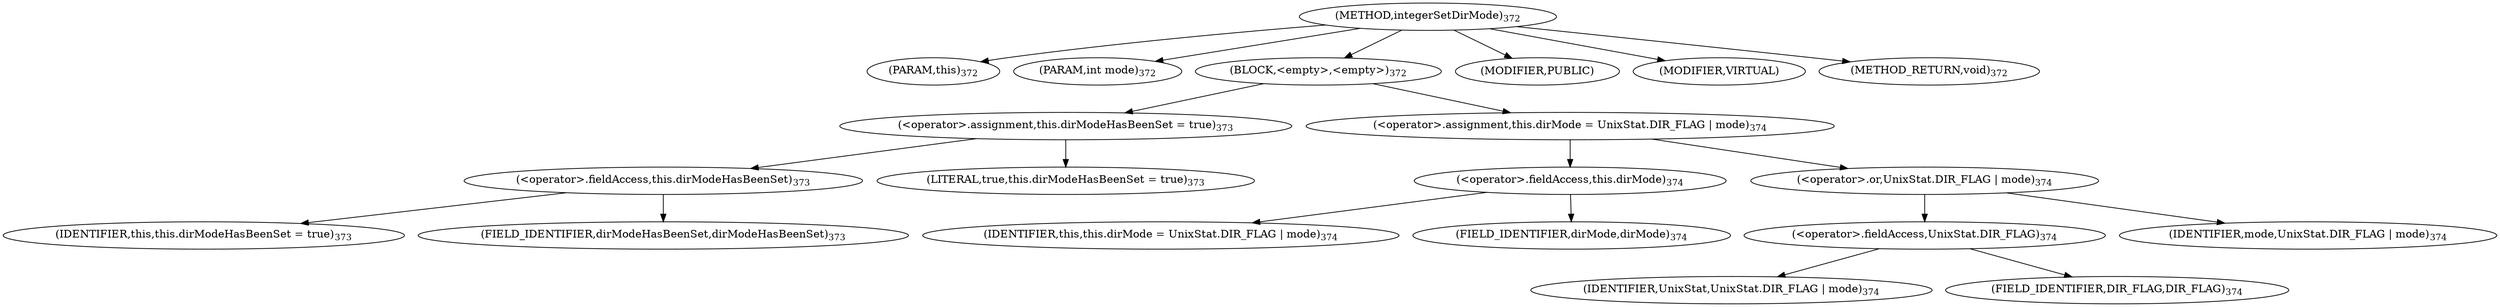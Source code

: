 digraph "integerSetDirMode" {  
"853" [label = <(METHOD,integerSetDirMode)<SUB>372</SUB>> ]
"68" [label = <(PARAM,this)<SUB>372</SUB>> ]
"854" [label = <(PARAM,int mode)<SUB>372</SUB>> ]
"855" [label = <(BLOCK,&lt;empty&gt;,&lt;empty&gt;)<SUB>372</SUB>> ]
"856" [label = <(&lt;operator&gt;.assignment,this.dirModeHasBeenSet = true)<SUB>373</SUB>> ]
"857" [label = <(&lt;operator&gt;.fieldAccess,this.dirModeHasBeenSet)<SUB>373</SUB>> ]
"858" [label = <(IDENTIFIER,this,this.dirModeHasBeenSet = true)<SUB>373</SUB>> ]
"859" [label = <(FIELD_IDENTIFIER,dirModeHasBeenSet,dirModeHasBeenSet)<SUB>373</SUB>> ]
"860" [label = <(LITERAL,true,this.dirModeHasBeenSet = true)<SUB>373</SUB>> ]
"861" [label = <(&lt;operator&gt;.assignment,this.dirMode = UnixStat.DIR_FLAG | mode)<SUB>374</SUB>> ]
"862" [label = <(&lt;operator&gt;.fieldAccess,this.dirMode)<SUB>374</SUB>> ]
"67" [label = <(IDENTIFIER,this,this.dirMode = UnixStat.DIR_FLAG | mode)<SUB>374</SUB>> ]
"863" [label = <(FIELD_IDENTIFIER,dirMode,dirMode)<SUB>374</SUB>> ]
"864" [label = <(&lt;operator&gt;.or,UnixStat.DIR_FLAG | mode)<SUB>374</SUB>> ]
"865" [label = <(&lt;operator&gt;.fieldAccess,UnixStat.DIR_FLAG)<SUB>374</SUB>> ]
"866" [label = <(IDENTIFIER,UnixStat,UnixStat.DIR_FLAG | mode)<SUB>374</SUB>> ]
"867" [label = <(FIELD_IDENTIFIER,DIR_FLAG,DIR_FLAG)<SUB>374</SUB>> ]
"868" [label = <(IDENTIFIER,mode,UnixStat.DIR_FLAG | mode)<SUB>374</SUB>> ]
"869" [label = <(MODIFIER,PUBLIC)> ]
"870" [label = <(MODIFIER,VIRTUAL)> ]
"871" [label = <(METHOD_RETURN,void)<SUB>372</SUB>> ]
  "853" -> "68" 
  "853" -> "854" 
  "853" -> "855" 
  "853" -> "869" 
  "853" -> "870" 
  "853" -> "871" 
  "855" -> "856" 
  "855" -> "861" 
  "856" -> "857" 
  "856" -> "860" 
  "857" -> "858" 
  "857" -> "859" 
  "861" -> "862" 
  "861" -> "864" 
  "862" -> "67" 
  "862" -> "863" 
  "864" -> "865" 
  "864" -> "868" 
  "865" -> "866" 
  "865" -> "867" 
}
